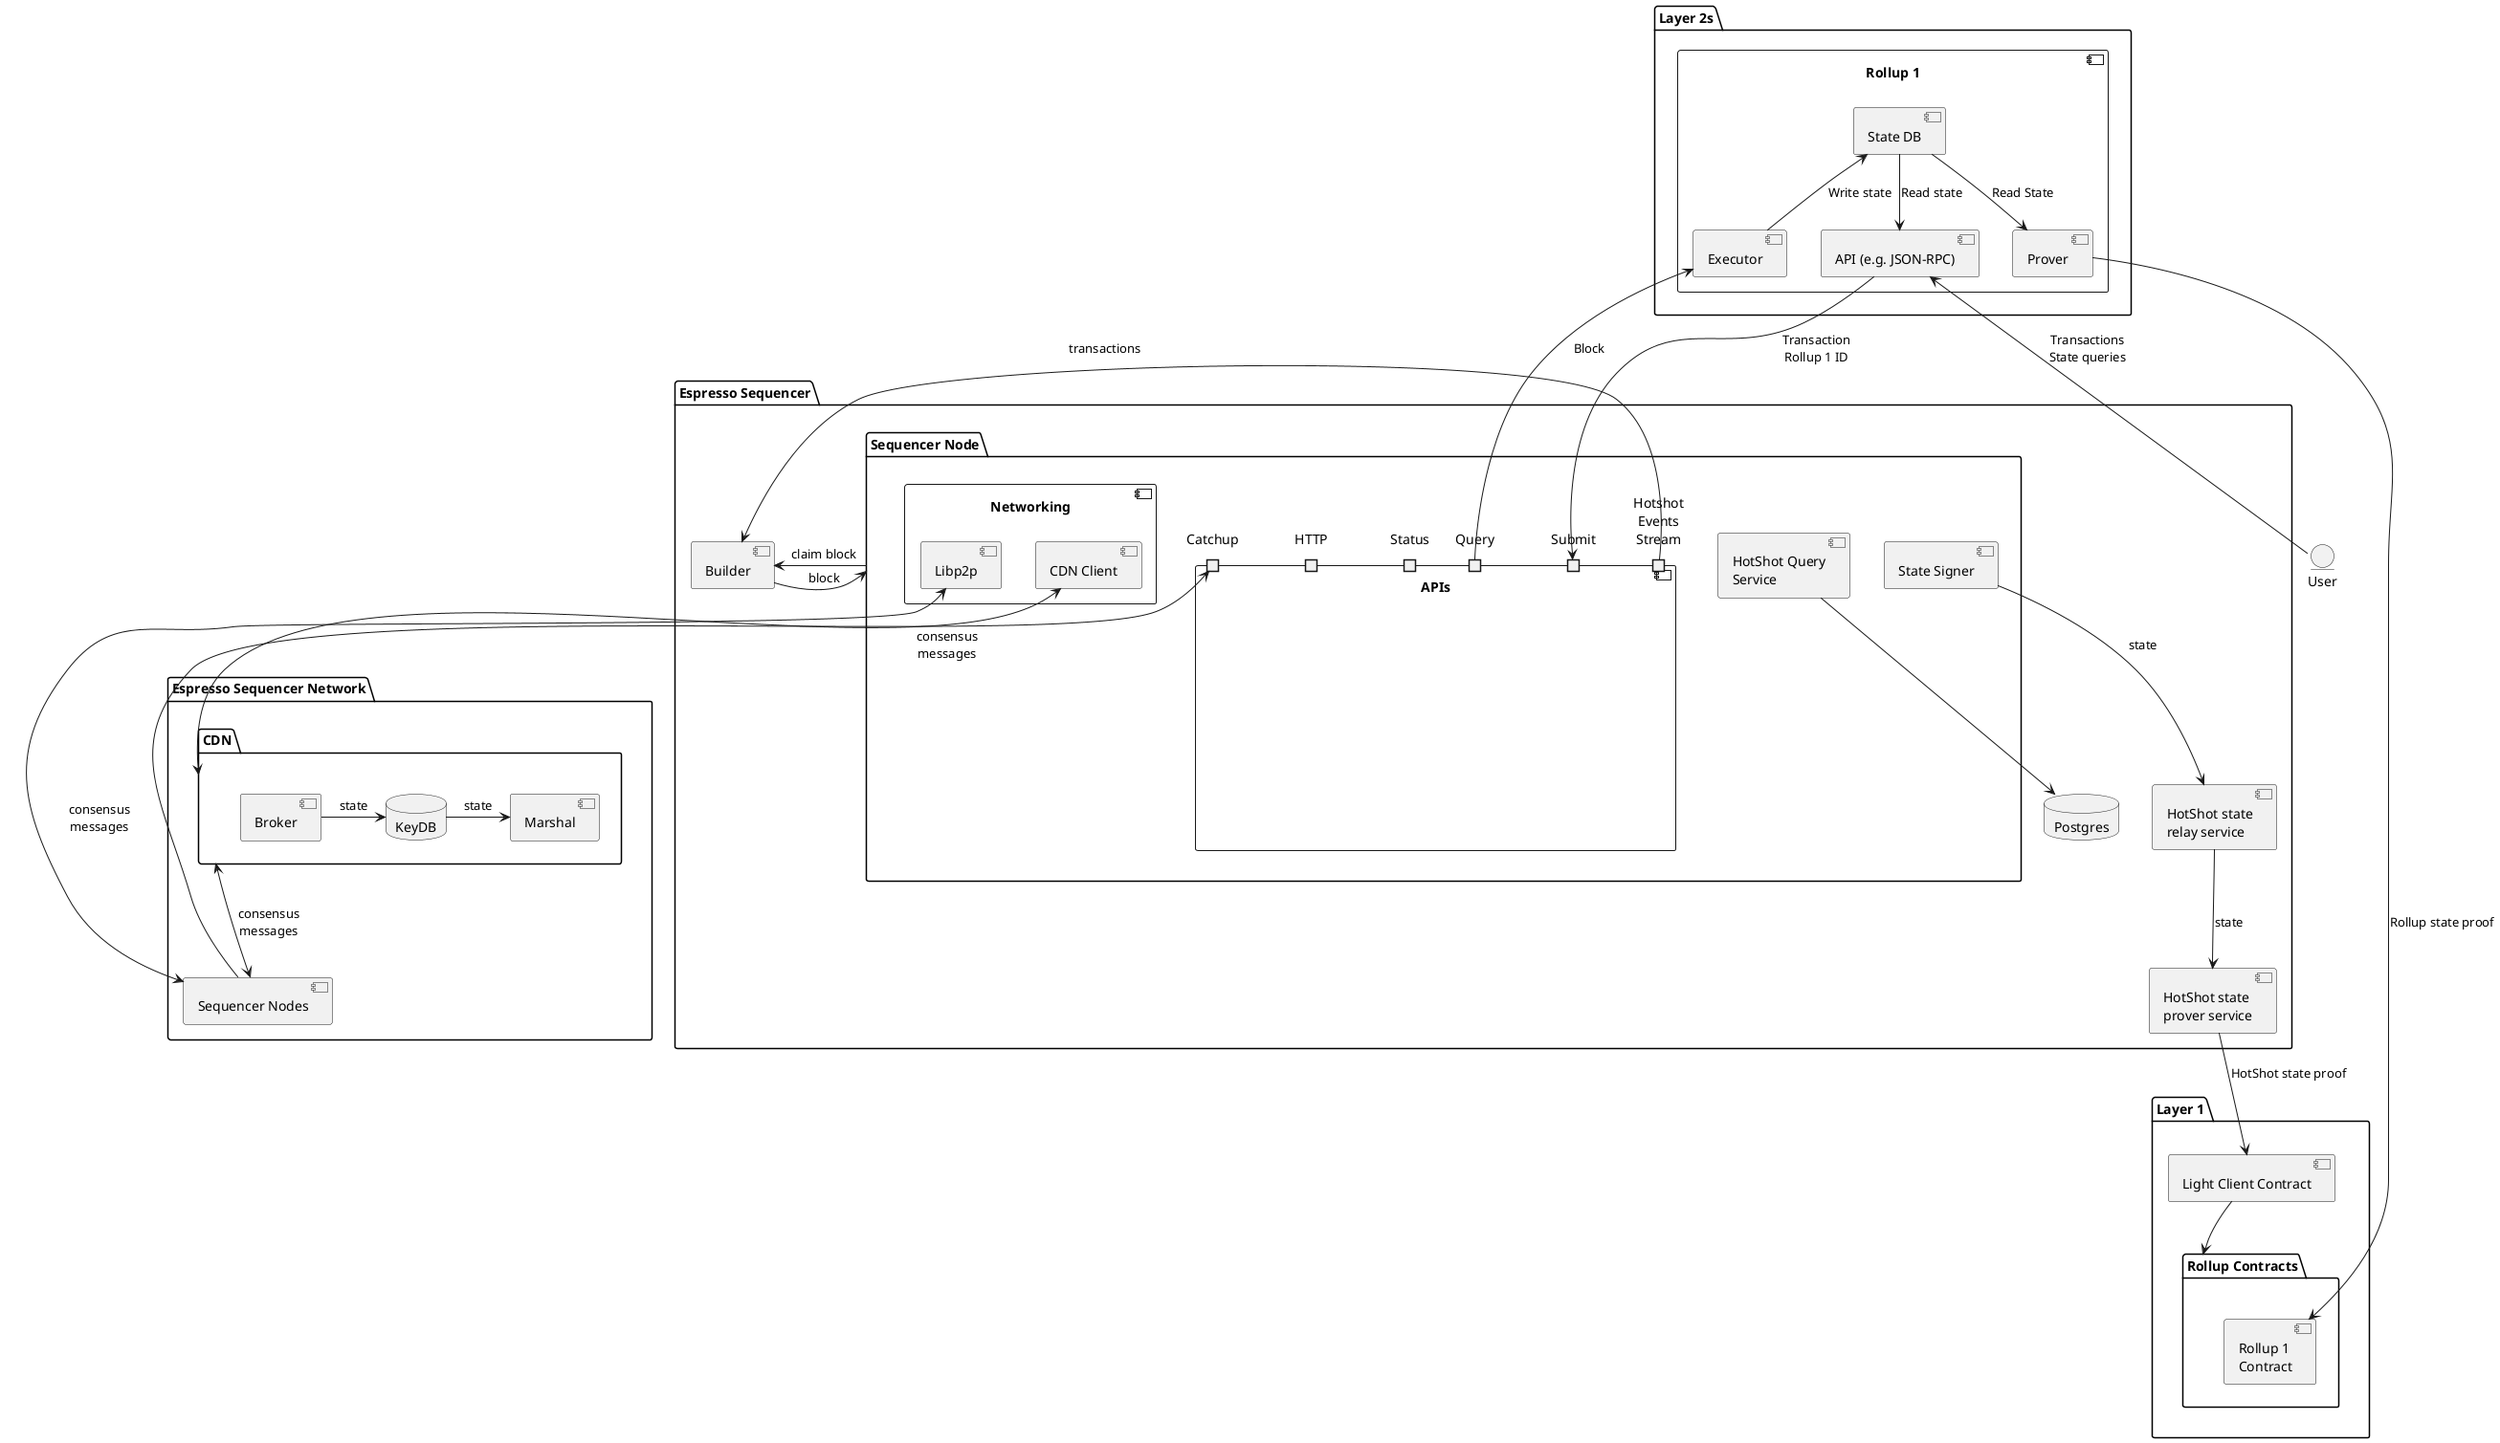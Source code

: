 @startuml
package "Espresso Sequencer Network" as Network {
    component "Sequencer Nodes" as Nodes
    package CDN {
        component Broker
        component Marshal
        database KeyDB
    }
}

'CDN Layout
Broker -> KeyDB: state
KeyDB -> Marshal: state
Nodes <-up-> CDN: consensus\nmessages

package "Espresso Sequencer" as Espresso {
    database "Postgres" as DB
    package "Sequencer Node" as Seq {
        component "HotShot Query\nService" as QS {
        }
        component "APIs" {
            portin Catchup
            portin HTTP
            portin Status
            portin Submit
            portin Query
            portin "Hotshot\nEvents\nStream" as Events
        }
        component "Networking"{
            component Libp2p
            component "CDN Client"
        }

        component "State Signer" as Signer {
        }
    }
    component "HotShot state\nprover service" as HSProver
    component "HotShot state\nrelay service" as Relay
    component "Builder" as Builder
}

Nodes -up-> Catchup
Nodes <-up-> Libp2p: consensus\nmessages
"CDN Client" <--> CDN: consensus\nmessages
'CND -up[hidden]-> Nodes

QS --> DB
'QS -[hidden]left-> Signer
QS -[hidden]down-> APIs
' Signer -[hidden]down-> Broadcast
Signer -down-> Relay: state
Seq -right-> Builder: claim block
Relay --> HSProver: state

' Broadcast -> Marshal
' Broadcast -> Broker

Events -> Builder: transactions
Builder -left-> Seq: block

package "Layer 2s" as L2 {
    component "Rollup 1" as L2_1 {
        component "API (e.g. JSON-RPC)" as L2_1_RPC
        component Executor as L2_1_Exec
        component Prover as L2_1_Prover
        component "State DB" as L2_1_State
    }
    ' component "Rollup 2" as L2_2
    ' component "Rollup N" as L2_N
}
package "Layer 1" as L1 {
    component "Light Client Contract" as LC_L1
    package "Rollup Contracts" as L2_L1 {
        component "Rollup 1\nContract" as L2_1_L1
        ' component "Rollup 2\nContract" as L2_2_L1
        ' component "Rollup N\nContract" as L2_N_L1
    }
}

entity User
User -Up-> L2_1_RPC : Transactions\nState queries
' note right of link
' 1. Many clients submit transactions
'     to each L2 simultaneously (for
'     clarity only one is shown)
' end note

L2_1_RPC -down-> Submit : Transaction\nRollup 1 ID
' note top of link
' 2. L2s forward transactions to sequencer.
' end note

Query -up-> L2_1_Exec : Block
' Query -up-> L2_2 : Block
' Query -up-> L2_N : Block
' note right of link
' 3. Sequencer produces blocks --
'     ordered lists of transactions.
'     L2s receive blocks and execute
'     transactions for their rollup.
' end note

HSProver -down-> LC_L1 : HotShot state proof
' note right of link
' 4. Sequencer posts succinct commitment
'     to block to L1. Contract verifies proof
'     of sequencing (Quorum Certificate)
'     then stores the block commitment.
' end note

L2_1_Prover -> L2_1_L1 : Rollup state proof
' L2_2 -> L2_2_L1 : State\nProof
' L2_N -> L2_N_L1 : State\nProof
' note right of link
' 5. Rollups post updated state to L1.
'     ZK-rollups include a proof.
' end note

LC_L1 -down-> L2_L1
' note bottom of link
' 6. Rollup contracts read certified sequence
'     of block commitments from sequencer
'     contract. Verify state transition proofs
'     against this sequence (ZKR) or wait for
'     fraud proof against this sequence (ORU).
' end note

' L2 1 details
L2_1_RPC <-up- L2_1_State : Read state
L2_1_Exec -up-> L2_1_State : Write state
L2_1_Prover <-up- L2_1_State : Read State

' Layout
' L2_1_RPC -[hidden]r-> L2_1_Exec
' L2_1 -[hidden]r-> L2_2
' L2_2 -[hidden]r-> L2_N
' L2_1_L1 -[hidden]r-> L2_2_L1
' L2_2_L1 -[hidden]r-> L2_N_L1
' L2 -[hidden]d-> L1
' Seq -[hidden]u-> L2
' Seq -[hidden]d-> L1

@enduml

